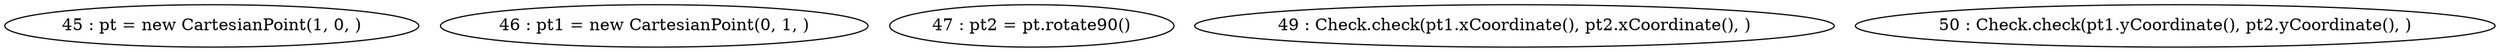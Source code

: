 digraph G {
"45 : pt = new CartesianPoint(1, 0, )"
"46 : pt1 = new CartesianPoint(0, 1, )"
"47 : pt2 = pt.rotate90()"
"49 : Check.check(pt1.xCoordinate(), pt2.xCoordinate(), )"
"50 : Check.check(pt1.yCoordinate(), pt2.yCoordinate(), )"
}